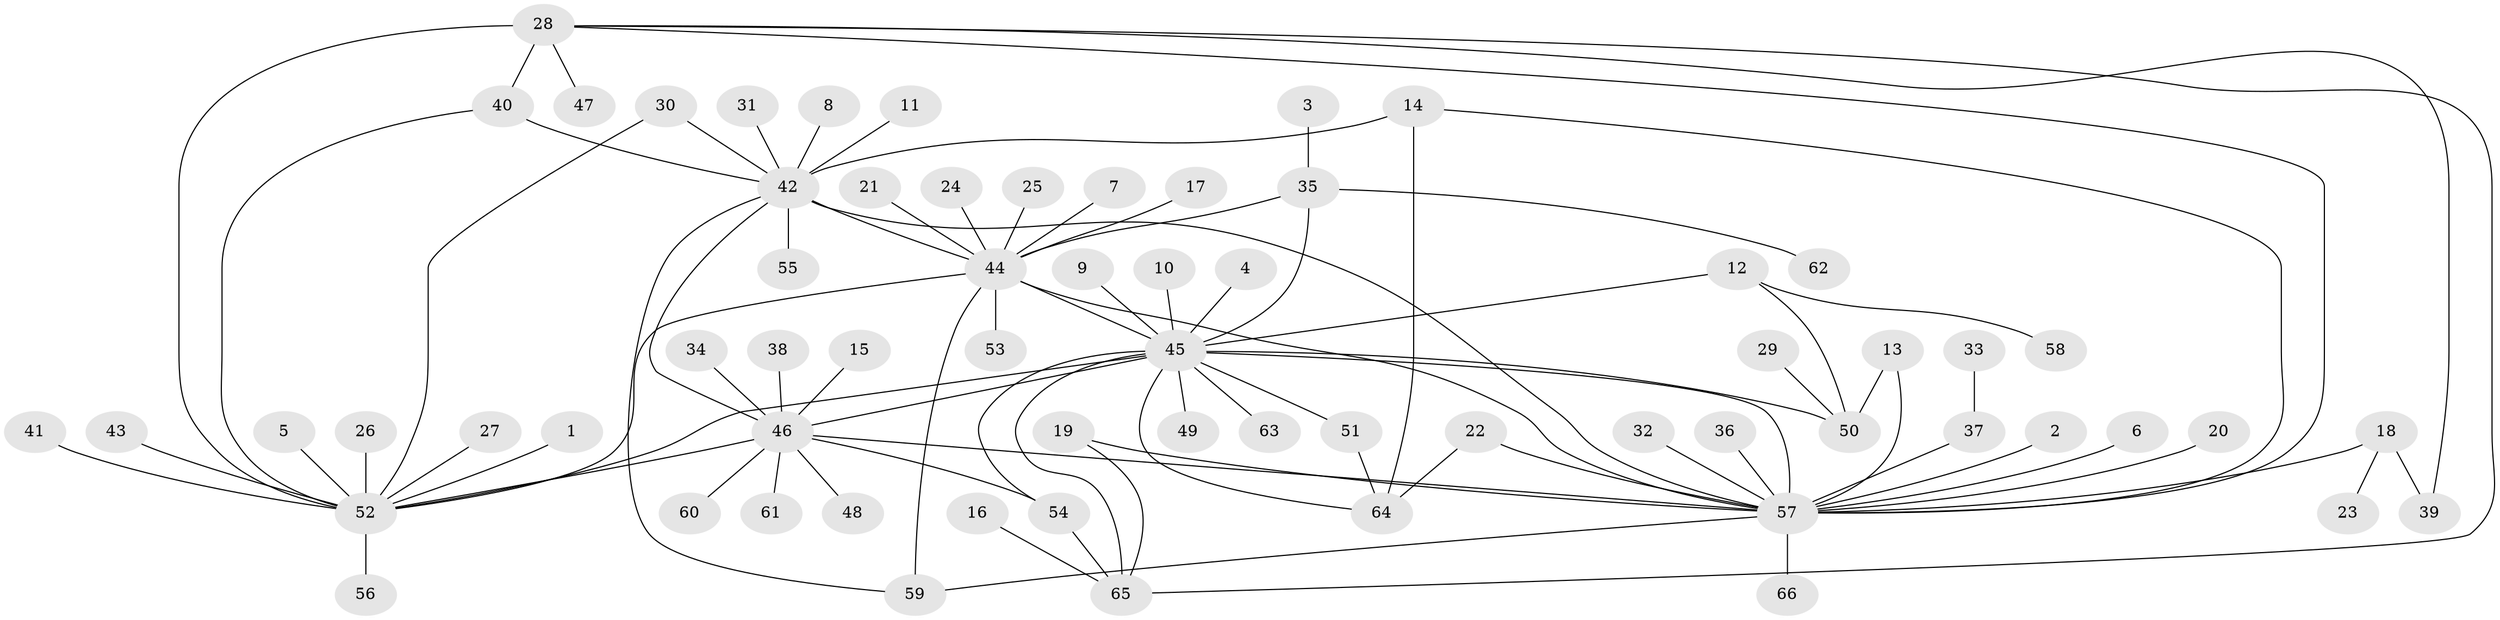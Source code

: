 // original degree distribution, {17: 0.007633587786259542, 15: 0.015267175572519083, 20: 0.007633587786259542, 6: 0.015267175572519083, 16: 0.007633587786259542, 2: 0.22900763358778625, 4: 0.07633587786259542, 1: 0.5343511450381679, 3: 0.07633587786259542, 11: 0.007633587786259542, 8: 0.007633587786259542, 7: 0.007633587786259542, 5: 0.007633587786259542}
// Generated by graph-tools (version 1.1) at 2025/50/03/09/25 03:50:01]
// undirected, 66 vertices, 89 edges
graph export_dot {
graph [start="1"]
  node [color=gray90,style=filled];
  1;
  2;
  3;
  4;
  5;
  6;
  7;
  8;
  9;
  10;
  11;
  12;
  13;
  14;
  15;
  16;
  17;
  18;
  19;
  20;
  21;
  22;
  23;
  24;
  25;
  26;
  27;
  28;
  29;
  30;
  31;
  32;
  33;
  34;
  35;
  36;
  37;
  38;
  39;
  40;
  41;
  42;
  43;
  44;
  45;
  46;
  47;
  48;
  49;
  50;
  51;
  52;
  53;
  54;
  55;
  56;
  57;
  58;
  59;
  60;
  61;
  62;
  63;
  64;
  65;
  66;
  1 -- 52 [weight=1.0];
  2 -- 57 [weight=1.0];
  3 -- 35 [weight=1.0];
  4 -- 45 [weight=1.0];
  5 -- 52 [weight=1.0];
  6 -- 57 [weight=1.0];
  7 -- 44 [weight=1.0];
  8 -- 42 [weight=1.0];
  9 -- 45 [weight=1.0];
  10 -- 45 [weight=1.0];
  11 -- 42 [weight=1.0];
  12 -- 45 [weight=1.0];
  12 -- 50 [weight=1.0];
  12 -- 58 [weight=1.0];
  13 -- 50 [weight=1.0];
  13 -- 57 [weight=1.0];
  14 -- 42 [weight=1.0];
  14 -- 57 [weight=1.0];
  14 -- 64 [weight=1.0];
  15 -- 46 [weight=1.0];
  16 -- 65 [weight=1.0];
  17 -- 44 [weight=1.0];
  18 -- 23 [weight=1.0];
  18 -- 39 [weight=1.0];
  18 -- 57 [weight=2.0];
  19 -- 57 [weight=1.0];
  19 -- 65 [weight=1.0];
  20 -- 57 [weight=1.0];
  21 -- 44 [weight=1.0];
  22 -- 57 [weight=1.0];
  22 -- 64 [weight=1.0];
  24 -- 44 [weight=1.0];
  25 -- 44 [weight=1.0];
  26 -- 52 [weight=1.0];
  27 -- 52 [weight=1.0];
  28 -- 39 [weight=1.0];
  28 -- 40 [weight=2.0];
  28 -- 47 [weight=1.0];
  28 -- 52 [weight=2.0];
  28 -- 57 [weight=1.0];
  28 -- 65 [weight=1.0];
  29 -- 50 [weight=1.0];
  30 -- 42 [weight=1.0];
  30 -- 52 [weight=1.0];
  31 -- 42 [weight=1.0];
  32 -- 57 [weight=1.0];
  33 -- 37 [weight=1.0];
  34 -- 46 [weight=1.0];
  35 -- 44 [weight=1.0];
  35 -- 45 [weight=1.0];
  35 -- 62 [weight=1.0];
  36 -- 57 [weight=1.0];
  37 -- 57 [weight=1.0];
  38 -- 46 [weight=1.0];
  40 -- 42 [weight=1.0];
  40 -- 52 [weight=1.0];
  41 -- 52 [weight=1.0];
  42 -- 44 [weight=1.0];
  42 -- 46 [weight=1.0];
  42 -- 55 [weight=1.0];
  42 -- 57 [weight=2.0];
  42 -- 59 [weight=1.0];
  43 -- 52 [weight=1.0];
  44 -- 45 [weight=1.0];
  44 -- 52 [weight=1.0];
  44 -- 53 [weight=1.0];
  44 -- 57 [weight=1.0];
  44 -- 59 [weight=2.0];
  45 -- 46 [weight=1.0];
  45 -- 49 [weight=1.0];
  45 -- 50 [weight=1.0];
  45 -- 51 [weight=1.0];
  45 -- 52 [weight=1.0];
  45 -- 54 [weight=1.0];
  45 -- 57 [weight=1.0];
  45 -- 63 [weight=1.0];
  45 -- 64 [weight=1.0];
  45 -- 65 [weight=1.0];
  46 -- 48 [weight=1.0];
  46 -- 52 [weight=1.0];
  46 -- 54 [weight=1.0];
  46 -- 57 [weight=1.0];
  46 -- 60 [weight=1.0];
  46 -- 61 [weight=1.0];
  51 -- 64 [weight=1.0];
  52 -- 56 [weight=1.0];
  54 -- 65 [weight=1.0];
  57 -- 59 [weight=1.0];
  57 -- 66 [weight=1.0];
}
